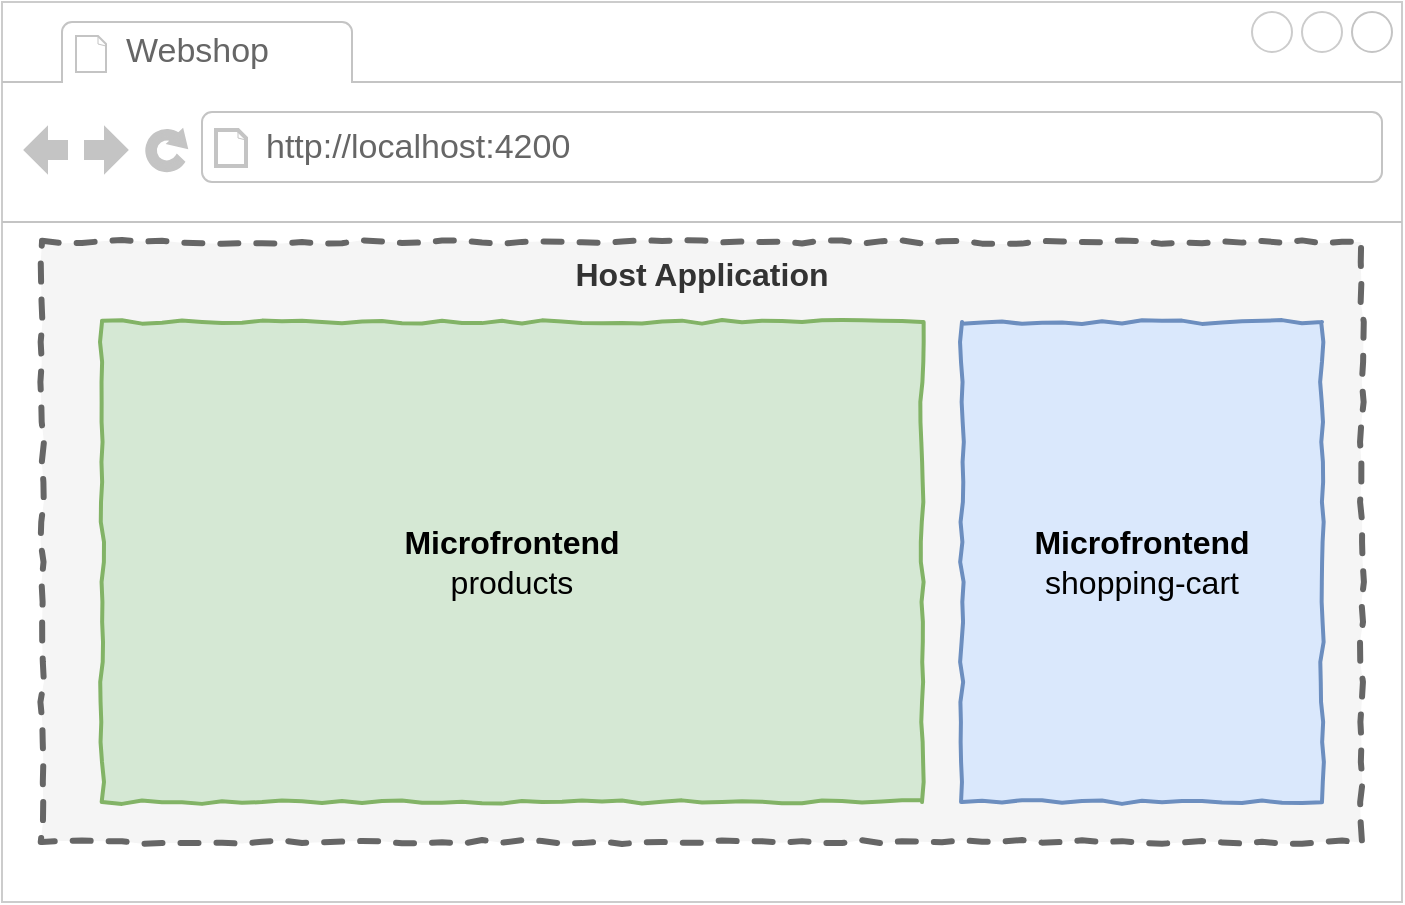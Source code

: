 <mxfile version="12.6.5" type="device"><diagram id="KvQ5HXN4v35el_2P1zic" name="webshop"><mxGraphModel dx="1086" dy="966" grid="1" gridSize="10" guides="1" tooltips="1" connect="1" arrows="1" fold="1" page="1" pageScale="1" pageWidth="850" pageHeight="1100" math="0" shadow="0"><root><mxCell id="0"/><mxCell id="1" parent="0"/><mxCell id="N1HOc3pM27vTBsXLBHm6-1" value="" style="strokeWidth=1;shadow=0;align=center;html=1;shape=mxgraph.mockup.containers.browserWindow;rSize=0;strokeColor2=#C4C4C4;strokeColor3=#c4c4c4;mainText=,;recursiveResize=0;comic=0;horizontal=1;verticalAlign=middle;perimeterSpacing=0;noLabel=0;strokeColor=#CCCCCC;" vertex="1" parent="1"><mxGeometry x="110" y="140" width="700" height="450" as="geometry"/></mxCell><mxCell id="N1HOc3pM27vTBsXLBHm6-2" value="Webshop" style="strokeWidth=1;shadow=0;dashed=0;align=center;html=1;shape=mxgraph.mockup.containers.anchor;fontSize=17;fontColor=#666666;align=left;" vertex="1" parent="N1HOc3pM27vTBsXLBHm6-1"><mxGeometry x="60" y="12" width="110" height="26" as="geometry"/></mxCell><mxCell id="N1HOc3pM27vTBsXLBHm6-3" value="http://localhost:4200" style="strokeWidth=1;shadow=0;dashed=0;align=center;html=1;shape=mxgraph.mockup.containers.anchor;rSize=0;fontSize=17;fontColor=#666666;align=left;" vertex="1" parent="N1HOc3pM27vTBsXLBHm6-1"><mxGeometry x="130" y="60" width="250" height="26" as="geometry"/></mxCell><mxCell id="N1HOc3pM27vTBsXLBHm6-4" value="&lt;b&gt;&lt;font style=&quot;font-size: 16px&quot;&gt;Host Application&lt;/font&gt;&lt;/b&gt;" style="rounded=0;whiteSpace=wrap;html=1;shadow=0;comic=1;align=center;verticalAlign=top;strokeWidth=3;perimeterSpacing=0;glass=0;dashed=1;fillColor=#f5f5f5;strokeColor=#666666;fontColor=#333333;" vertex="1" parent="N1HOc3pM27vTBsXLBHm6-1"><mxGeometry x="20" y="120" width="660" height="300" as="geometry"/></mxCell><mxCell id="N1HOc3pM27vTBsXLBHm6-5" value="&lt;font style=&quot;font-size: 16px&quot;&gt;&lt;b&gt;Microfrontend&lt;/b&gt;&lt;br&gt;products&lt;/font&gt;" style="rounded=0;whiteSpace=wrap;html=1;shadow=0;comic=1;align=center;verticalAlign=middle;strokeWidth=2;glass=0;fillColor=#d5e8d4;strokeColor=#82b366;" vertex="1" parent="N1HOc3pM27vTBsXLBHm6-1"><mxGeometry x="50" y="160" width="410" height="240" as="geometry"/></mxCell><mxCell id="N1HOc3pM27vTBsXLBHm6-6" value="&lt;font style=&quot;font-size: 16px&quot;&gt;&lt;b&gt;Microfrontend&lt;/b&gt;&lt;br&gt;shopping-cart&lt;/font&gt;" style="rounded=0;whiteSpace=wrap;html=1;shadow=0;comic=1;align=center;verticalAlign=middle;strokeWidth=2;glass=0;fillColor=#dae8fc;strokeColor=#6c8ebf;" vertex="1" parent="N1HOc3pM27vTBsXLBHm6-1"><mxGeometry x="480" y="160" width="180" height="240" as="geometry"/></mxCell></root></mxGraphModel></diagram></mxfile>